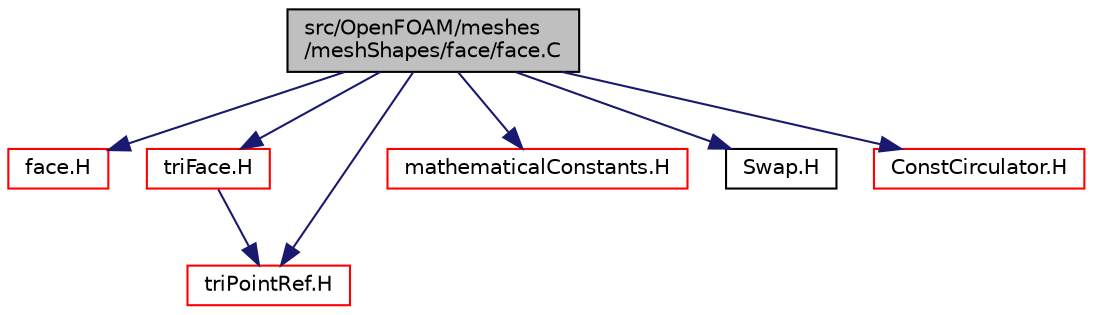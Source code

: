 digraph "src/OpenFOAM/meshes/meshShapes/face/face.C"
{
  bgcolor="transparent";
  edge [fontname="Helvetica",fontsize="10",labelfontname="Helvetica",labelfontsize="10"];
  node [fontname="Helvetica",fontsize="10",shape=record];
  Node1 [label="src/OpenFOAM/meshes\l/meshShapes/face/face.C",height=0.2,width=0.4,color="black", fillcolor="grey75", style="filled", fontcolor="black"];
  Node1 -> Node2 [color="midnightblue",fontsize="10",style="solid",fontname="Helvetica"];
  Node2 [label="face.H",height=0.2,width=0.4,color="red",URL="$a08868.html"];
  Node1 -> Node3 [color="midnightblue",fontsize="10",style="solid",fontname="Helvetica"];
  Node3 [label="triFace.H",height=0.2,width=0.4,color="red",URL="$a08883.html"];
  Node3 -> Node4 [color="midnightblue",fontsize="10",style="solid",fontname="Helvetica"];
  Node4 [label="triPointRef.H",height=0.2,width=0.4,color="red",URL="$a09134.html"];
  Node1 -> Node4 [color="midnightblue",fontsize="10",style="solid",fontname="Helvetica"];
  Node1 -> Node5 [color="midnightblue",fontsize="10",style="solid",fontname="Helvetica"];
  Node5 [label="mathematicalConstants.H",height=0.2,width=0.4,color="red",URL="$a08490.html"];
  Node1 -> Node6 [color="midnightblue",fontsize="10",style="solid",fontname="Helvetica"];
  Node6 [label="Swap.H",height=0.2,width=0.4,color="black",URL="$a09358.html",tooltip="Swap its arguments. "];
  Node1 -> Node7 [color="midnightblue",fontsize="10",style="solid",fontname="Helvetica"];
  Node7 [label="ConstCirculator.H",height=0.2,width=0.4,color="red",URL="$a07876.html"];
}
